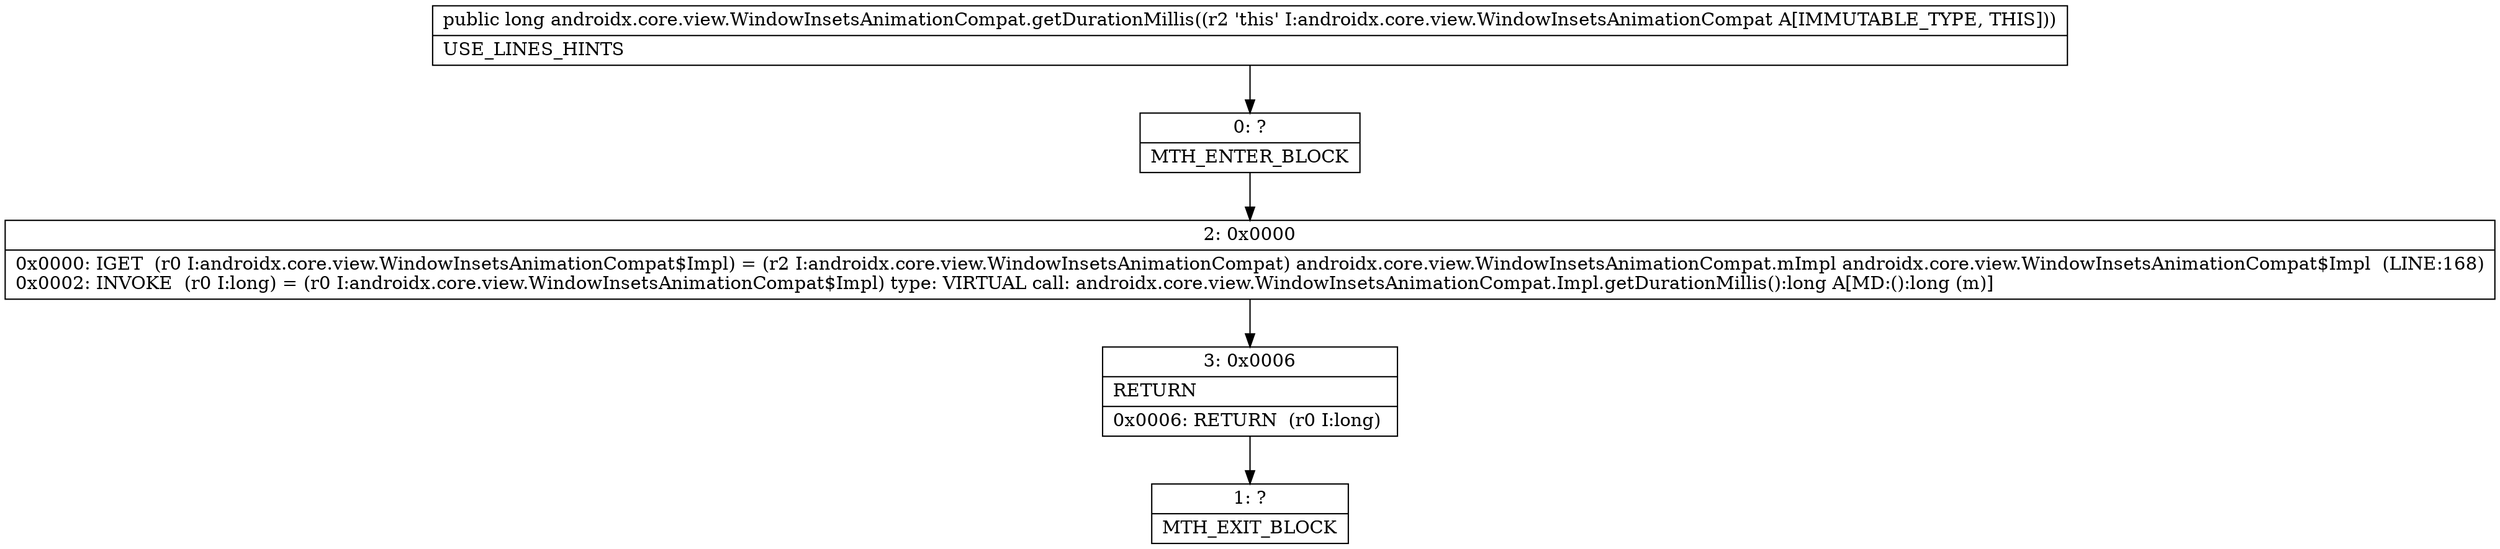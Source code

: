 digraph "CFG forandroidx.core.view.WindowInsetsAnimationCompat.getDurationMillis()J" {
Node_0 [shape=record,label="{0\:\ ?|MTH_ENTER_BLOCK\l}"];
Node_2 [shape=record,label="{2\:\ 0x0000|0x0000: IGET  (r0 I:androidx.core.view.WindowInsetsAnimationCompat$Impl) = (r2 I:androidx.core.view.WindowInsetsAnimationCompat) androidx.core.view.WindowInsetsAnimationCompat.mImpl androidx.core.view.WindowInsetsAnimationCompat$Impl  (LINE:168)\l0x0002: INVOKE  (r0 I:long) = (r0 I:androidx.core.view.WindowInsetsAnimationCompat$Impl) type: VIRTUAL call: androidx.core.view.WindowInsetsAnimationCompat.Impl.getDurationMillis():long A[MD:():long (m)]\l}"];
Node_3 [shape=record,label="{3\:\ 0x0006|RETURN\l|0x0006: RETURN  (r0 I:long) \l}"];
Node_1 [shape=record,label="{1\:\ ?|MTH_EXIT_BLOCK\l}"];
MethodNode[shape=record,label="{public long androidx.core.view.WindowInsetsAnimationCompat.getDurationMillis((r2 'this' I:androidx.core.view.WindowInsetsAnimationCompat A[IMMUTABLE_TYPE, THIS]))  | USE_LINES_HINTS\l}"];
MethodNode -> Node_0;Node_0 -> Node_2;
Node_2 -> Node_3;
Node_3 -> Node_1;
}


